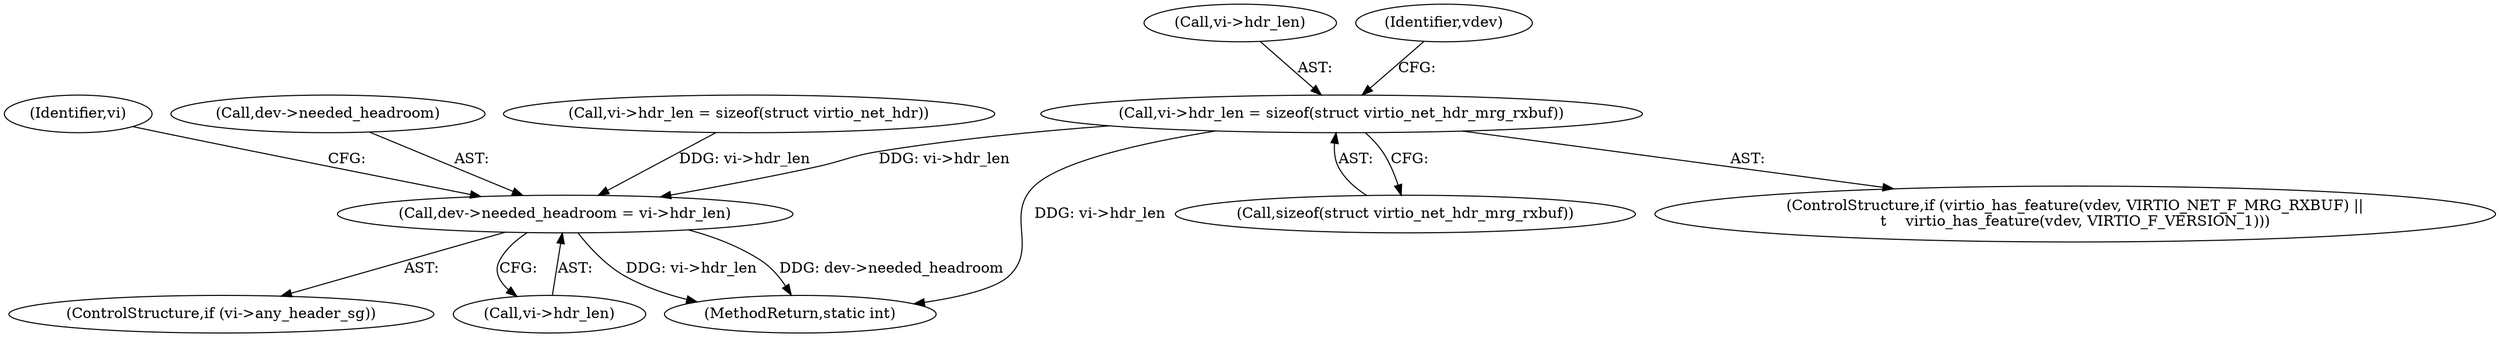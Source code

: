 digraph "0_linux_48900cb6af4282fa0fb6ff4d72a81aa3dadb5c39@API" {
"1000420" [label="(Call,vi->hdr_len = sizeof(struct virtio_net_hdr_mrg_rxbuf))"];
"1000459" [label="(Call,dev->needed_headroom = vi->hdr_len)"];
"1000468" [label="(Identifier,vi)"];
"1000412" [label="(ControlStructure,if (virtio_has_feature(vdev, VIRTIO_NET_F_MRG_RXBUF) ||\n\t    virtio_has_feature(vdev, VIRTIO_F_VERSION_1)))"];
"1000424" [label="(Call,sizeof(struct virtio_net_hdr_mrg_rxbuf))"];
"1000421" [label="(Call,vi->hdr_len)"];
"1000642" [label="(MethodReturn,static int)"];
"1000455" [label="(ControlStructure,if (vi->any_header_sg))"];
"1000460" [label="(Call,dev->needed_headroom)"];
"1000459" [label="(Call,dev->needed_headroom = vi->hdr_len)"];
"1000427" [label="(Call,vi->hdr_len = sizeof(struct virtio_net_hdr))"];
"1000436" [label="(Identifier,vdev)"];
"1000420" [label="(Call,vi->hdr_len = sizeof(struct virtio_net_hdr_mrg_rxbuf))"];
"1000463" [label="(Call,vi->hdr_len)"];
"1000420" -> "1000412"  [label="AST: "];
"1000420" -> "1000424"  [label="CFG: "];
"1000421" -> "1000420"  [label="AST: "];
"1000424" -> "1000420"  [label="AST: "];
"1000436" -> "1000420"  [label="CFG: "];
"1000420" -> "1000642"  [label="DDG: vi->hdr_len"];
"1000420" -> "1000459"  [label="DDG: vi->hdr_len"];
"1000459" -> "1000455"  [label="AST: "];
"1000459" -> "1000463"  [label="CFG: "];
"1000460" -> "1000459"  [label="AST: "];
"1000463" -> "1000459"  [label="AST: "];
"1000468" -> "1000459"  [label="CFG: "];
"1000459" -> "1000642"  [label="DDG: dev->needed_headroom"];
"1000459" -> "1000642"  [label="DDG: vi->hdr_len"];
"1000427" -> "1000459"  [label="DDG: vi->hdr_len"];
}
